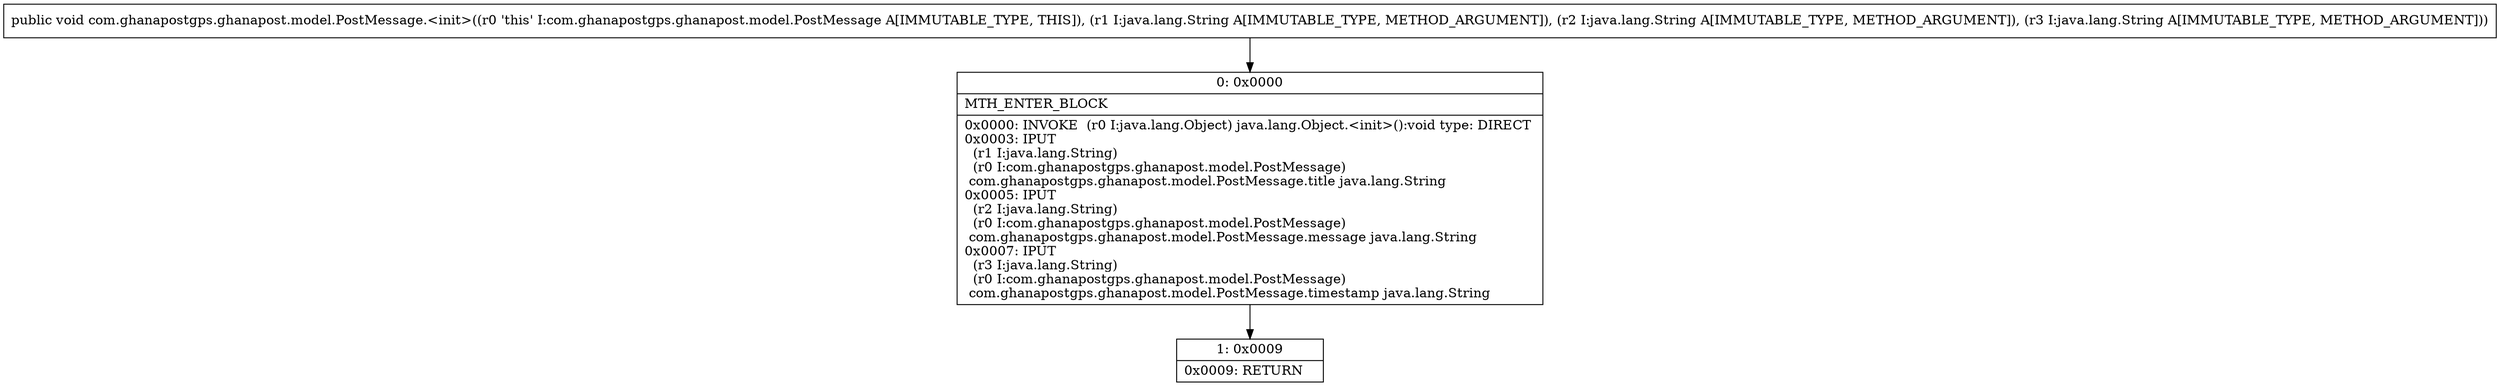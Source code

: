 digraph "CFG forcom.ghanapostgps.ghanapost.model.PostMessage.\<init\>(Ljava\/lang\/String;Ljava\/lang\/String;Ljava\/lang\/String;)V" {
Node_0 [shape=record,label="{0\:\ 0x0000|MTH_ENTER_BLOCK\l|0x0000: INVOKE  (r0 I:java.lang.Object) java.lang.Object.\<init\>():void type: DIRECT \l0x0003: IPUT  \l  (r1 I:java.lang.String)\l  (r0 I:com.ghanapostgps.ghanapost.model.PostMessage)\l com.ghanapostgps.ghanapost.model.PostMessage.title java.lang.String \l0x0005: IPUT  \l  (r2 I:java.lang.String)\l  (r0 I:com.ghanapostgps.ghanapost.model.PostMessage)\l com.ghanapostgps.ghanapost.model.PostMessage.message java.lang.String \l0x0007: IPUT  \l  (r3 I:java.lang.String)\l  (r0 I:com.ghanapostgps.ghanapost.model.PostMessage)\l com.ghanapostgps.ghanapost.model.PostMessage.timestamp java.lang.String \l}"];
Node_1 [shape=record,label="{1\:\ 0x0009|0x0009: RETURN   \l}"];
MethodNode[shape=record,label="{public void com.ghanapostgps.ghanapost.model.PostMessage.\<init\>((r0 'this' I:com.ghanapostgps.ghanapost.model.PostMessage A[IMMUTABLE_TYPE, THIS]), (r1 I:java.lang.String A[IMMUTABLE_TYPE, METHOD_ARGUMENT]), (r2 I:java.lang.String A[IMMUTABLE_TYPE, METHOD_ARGUMENT]), (r3 I:java.lang.String A[IMMUTABLE_TYPE, METHOD_ARGUMENT])) }"];
MethodNode -> Node_0;
Node_0 -> Node_1;
}

